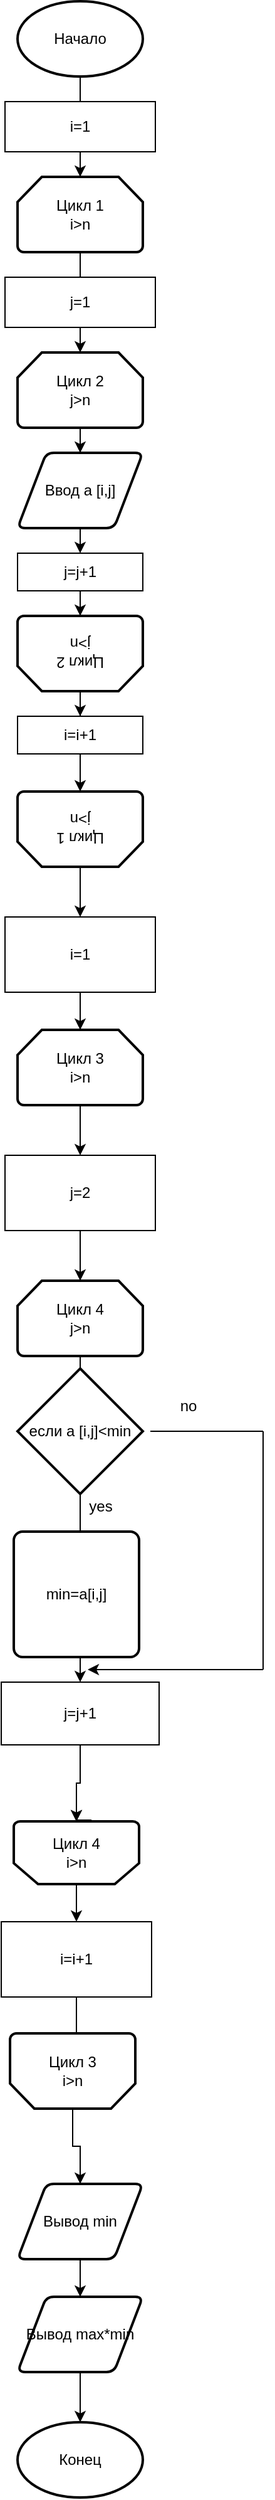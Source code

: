 <mxfile version="20.5.3"><diagram id="C5RBs43oDa-KdzZeNtuy" name="Page-1"><mxGraphModel dx="668" dy="1777" grid="1" gridSize="10" guides="1" tooltips="1" connect="1" arrows="1" fold="1" page="1" pageScale="1" pageWidth="827" pageHeight="1169" math="0" shadow="0"><root><mxCell id="WIyWlLk6GJQsqaUBKTNV-0"/><mxCell id="WIyWlLk6GJQsqaUBKTNV-1" parent="WIyWlLk6GJQsqaUBKTNV-0"/><mxCell id="aPJeIDxqthc4ihallZMu-2" style="edgeStyle=orthogonalEdgeStyle;rounded=0;orthogonalLoop=1;jettySize=auto;html=1;exitX=0.5;exitY=1;exitDx=0;exitDy=0;exitPerimeter=0;entryX=0.5;entryY=0;entryDx=0;entryDy=0;" edge="1" parent="WIyWlLk6GJQsqaUBKTNV-1" source="aPJeIDxqthc4ihallZMu-0"><mxGeometry relative="1" as="geometry"><mxPoint x="414" y="90" as="targetPoint"/></mxGeometry></mxCell><mxCell id="aPJeIDxqthc4ihallZMu-0" value="&lt;div&gt;Начало&lt;/div&gt;" style="strokeWidth=2;html=1;shape=mxgraph.flowchart.start_1;whiteSpace=wrap;" vertex="1" parent="WIyWlLk6GJQsqaUBKTNV-1"><mxGeometry x="364" width="100" height="60" as="geometry"/></mxCell><mxCell id="aPJeIDxqthc4ihallZMu-10" style="edgeStyle=orthogonalEdgeStyle;rounded=0;orthogonalLoop=1;jettySize=auto;html=1;exitX=0.5;exitY=1;exitDx=0;exitDy=0;entryX=0.5;entryY=0;entryDx=0;entryDy=0;" edge="1" parent="WIyWlLk6GJQsqaUBKTNV-1"><mxGeometry relative="1" as="geometry"><mxPoint x="414" y="150" as="sourcePoint"/><mxPoint x="414" y="180" as="targetPoint"/></mxGeometry></mxCell><mxCell id="aPJeIDxqthc4ihallZMu-14" value="" style="edgeStyle=orthogonalEdgeStyle;rounded=0;orthogonalLoop=1;jettySize=auto;html=1;" edge="1" parent="WIyWlLk6GJQsqaUBKTNV-1" source="aPJeIDxqthc4ihallZMu-12" target="aPJeIDxqthc4ihallZMu-13"><mxGeometry relative="1" as="geometry"/></mxCell><mxCell id="aPJeIDxqthc4ihallZMu-12" value="&lt;div&gt;Цикл 1&lt;/div&gt;&lt;div&gt;i&amp;gt;n&lt;br&gt;&lt;/div&gt;" style="strokeWidth=2;html=1;shape=mxgraph.flowchart.loop_limit;whiteSpace=wrap;" vertex="1" parent="WIyWlLk6GJQsqaUBKTNV-1"><mxGeometry x="364" y="140" width="100" height="60" as="geometry"/></mxCell><mxCell id="aPJeIDxqthc4ihallZMu-18" value="" style="edgeStyle=orthogonalEdgeStyle;rounded=0;orthogonalLoop=1;jettySize=auto;html=1;" edge="1" parent="WIyWlLk6GJQsqaUBKTNV-1" source="aPJeIDxqthc4ihallZMu-13" target="aPJeIDxqthc4ihallZMu-17"><mxGeometry relative="1" as="geometry"/></mxCell><mxCell id="aPJeIDxqthc4ihallZMu-13" value="&lt;div&gt;Цикл 2&lt;/div&gt;&lt;div&gt;j&amp;gt;n&lt;br&gt;&lt;/div&gt;" style="strokeWidth=2;html=1;shape=mxgraph.flowchart.loop_limit;whiteSpace=wrap;" vertex="1" parent="WIyWlLk6GJQsqaUBKTNV-1"><mxGeometry x="364" y="280" width="100" height="60" as="geometry"/></mxCell><mxCell id="aPJeIDxqthc4ihallZMu-16" style="edgeStyle=orthogonalEdgeStyle;rounded=0;orthogonalLoop=1;jettySize=auto;html=1;exitX=0.5;exitY=1;exitDx=0;exitDy=0;entryX=0.5;entryY=0;entryDx=0;entryDy=0;entryPerimeter=0;" edge="1" parent="WIyWlLk6GJQsqaUBKTNV-1" source="aPJeIDxqthc4ihallZMu-15" target="aPJeIDxqthc4ihallZMu-12"><mxGeometry relative="1" as="geometry"/></mxCell><mxCell id="aPJeIDxqthc4ihallZMu-15" value="&lt;div&gt;i=1&lt;/div&gt;" style="rounded=0;whiteSpace=wrap;html=1;" vertex="1" parent="WIyWlLk6GJQsqaUBKTNV-1"><mxGeometry x="354" y="80" width="120" height="40" as="geometry"/></mxCell><mxCell id="aPJeIDxqthc4ihallZMu-26" style="edgeStyle=orthogonalEdgeStyle;rounded=0;orthogonalLoop=1;jettySize=auto;html=1;exitX=0.5;exitY=1;exitDx=0;exitDy=0;entryX=0.5;entryY=0;entryDx=0;entryDy=0;" edge="1" parent="WIyWlLk6GJQsqaUBKTNV-1" source="aPJeIDxqthc4ihallZMu-17" target="aPJeIDxqthc4ihallZMu-21"><mxGeometry relative="1" as="geometry"/></mxCell><mxCell id="aPJeIDxqthc4ihallZMu-17" value="Ввод a [i,j]" style="shape=parallelogram;html=1;strokeWidth=2;perimeter=parallelogramPerimeter;whiteSpace=wrap;rounded=1;arcSize=12;size=0.23;" vertex="1" parent="WIyWlLk6GJQsqaUBKTNV-1"><mxGeometry x="364" y="360" width="100" height="60" as="geometry"/></mxCell><mxCell id="aPJeIDxqthc4ihallZMu-19" value="&lt;div&gt;j=1&lt;/div&gt;" style="rounded=0;whiteSpace=wrap;html=1;" vertex="1" parent="WIyWlLk6GJQsqaUBKTNV-1"><mxGeometry x="354" y="220" width="120" height="40" as="geometry"/></mxCell><mxCell id="aPJeIDxqthc4ihallZMu-27" style="edgeStyle=orthogonalEdgeStyle;rounded=0;orthogonalLoop=1;jettySize=auto;html=1;exitX=0.5;exitY=1;exitDx=0;exitDy=0;" edge="1" parent="WIyWlLk6GJQsqaUBKTNV-1" source="aPJeIDxqthc4ihallZMu-21" target="aPJeIDxqthc4ihallZMu-22"><mxGeometry relative="1" as="geometry"/></mxCell><mxCell id="aPJeIDxqthc4ihallZMu-21" value="j=j+1" style="rounded=0;whiteSpace=wrap;html=1;" vertex="1" parent="WIyWlLk6GJQsqaUBKTNV-1"><mxGeometry x="364" y="440" width="100" height="30" as="geometry"/></mxCell><mxCell id="aPJeIDxqthc4ihallZMu-28" style="edgeStyle=orthogonalEdgeStyle;rounded=0;orthogonalLoop=1;jettySize=auto;html=1;exitX=0.5;exitY=0;exitDx=0;exitDy=0;exitPerimeter=0;" edge="1" parent="WIyWlLk6GJQsqaUBKTNV-1" source="aPJeIDxqthc4ihallZMu-22" target="aPJeIDxqthc4ihallZMu-23"><mxGeometry relative="1" as="geometry"/></mxCell><mxCell id="aPJeIDxqthc4ihallZMu-22" value="&lt;div&gt;Цикл 2&lt;/div&gt;&lt;div&gt;j&amp;gt;n&lt;br&gt;&lt;/div&gt;" style="strokeWidth=2;html=1;shape=mxgraph.flowchart.loop_limit;whiteSpace=wrap;rotation=-180;" vertex="1" parent="WIyWlLk6GJQsqaUBKTNV-1"><mxGeometry x="364" y="490" width="100" height="60" as="geometry"/></mxCell><mxCell id="aPJeIDxqthc4ihallZMu-29" style="edgeStyle=orthogonalEdgeStyle;rounded=0;orthogonalLoop=1;jettySize=auto;html=1;exitX=0.5;exitY=1;exitDx=0;exitDy=0;entryX=0.5;entryY=1;entryDx=0;entryDy=0;entryPerimeter=0;" edge="1" parent="WIyWlLk6GJQsqaUBKTNV-1" source="aPJeIDxqthc4ihallZMu-23" target="aPJeIDxqthc4ihallZMu-24"><mxGeometry relative="1" as="geometry"/></mxCell><mxCell id="aPJeIDxqthc4ihallZMu-23" value="i=i+1" style="rounded=0;whiteSpace=wrap;html=1;" vertex="1" parent="WIyWlLk6GJQsqaUBKTNV-1"><mxGeometry x="364" y="570" width="100" height="30" as="geometry"/></mxCell><mxCell id="aPJeIDxqthc4ihallZMu-33" style="edgeStyle=orthogonalEdgeStyle;rounded=0;orthogonalLoop=1;jettySize=auto;html=1;exitX=0.5;exitY=0;exitDx=0;exitDy=0;exitPerimeter=0;entryX=0.5;entryY=0;entryDx=0;entryDy=0;" edge="1" parent="WIyWlLk6GJQsqaUBKTNV-1" source="aPJeIDxqthc4ihallZMu-24" target="aPJeIDxqthc4ihallZMu-32"><mxGeometry relative="1" as="geometry"/></mxCell><mxCell id="aPJeIDxqthc4ihallZMu-24" value="&lt;div&gt;Цикл 1&lt;br&gt;&lt;/div&gt;&lt;div&gt;j&amp;gt;n&lt;br&gt;&lt;/div&gt;" style="strokeWidth=2;html=1;shape=mxgraph.flowchart.loop_limit;whiteSpace=wrap;rotation=-180;" vertex="1" parent="WIyWlLk6GJQsqaUBKTNV-1"><mxGeometry x="364" y="630" width="100" height="60" as="geometry"/></mxCell><mxCell id="aPJeIDxqthc4ihallZMu-36" style="edgeStyle=orthogonalEdgeStyle;rounded=0;orthogonalLoop=1;jettySize=auto;html=1;exitX=0.5;exitY=1;exitDx=0;exitDy=0;exitPerimeter=0;entryX=0.5;entryY=0;entryDx=0;entryDy=0;" edge="1" parent="WIyWlLk6GJQsqaUBKTNV-1" source="aPJeIDxqthc4ihallZMu-30" target="aPJeIDxqthc4ihallZMu-35"><mxGeometry relative="1" as="geometry"/></mxCell><mxCell id="aPJeIDxqthc4ihallZMu-30" value="&lt;div&gt;Цикл 3&lt;br&gt;&lt;/div&gt;&lt;div&gt;i&amp;gt;n&lt;br&gt;&lt;/div&gt;" style="strokeWidth=2;html=1;shape=mxgraph.flowchart.loop_limit;whiteSpace=wrap;" vertex="1" parent="WIyWlLk6GJQsqaUBKTNV-1"><mxGeometry x="364" y="820" width="100" height="60" as="geometry"/></mxCell><mxCell id="aPJeIDxqthc4ihallZMu-34" style="edgeStyle=orthogonalEdgeStyle;rounded=0;orthogonalLoop=1;jettySize=auto;html=1;exitX=0.5;exitY=1;exitDx=0;exitDy=0;entryX=0.5;entryY=0;entryDx=0;entryDy=0;entryPerimeter=0;" edge="1" parent="WIyWlLk6GJQsqaUBKTNV-1" source="aPJeIDxqthc4ihallZMu-32" target="aPJeIDxqthc4ihallZMu-30"><mxGeometry relative="1" as="geometry"/></mxCell><mxCell id="aPJeIDxqthc4ihallZMu-32" value="i=1" style="rounded=0;whiteSpace=wrap;html=1;" vertex="1" parent="WIyWlLk6GJQsqaUBKTNV-1"><mxGeometry x="354" y="730" width="120" height="60" as="geometry"/></mxCell><mxCell id="aPJeIDxqthc4ihallZMu-38" style="edgeStyle=orthogonalEdgeStyle;rounded=0;orthogonalLoop=1;jettySize=auto;html=1;exitX=0.5;exitY=1;exitDx=0;exitDy=0;entryX=0.5;entryY=0;entryDx=0;entryDy=0;entryPerimeter=0;" edge="1" parent="WIyWlLk6GJQsqaUBKTNV-1" source="aPJeIDxqthc4ihallZMu-35" target="aPJeIDxqthc4ihallZMu-37"><mxGeometry relative="1" as="geometry"/></mxCell><mxCell id="aPJeIDxqthc4ihallZMu-35" value="j=2" style="rounded=0;whiteSpace=wrap;html=1;" vertex="1" parent="WIyWlLk6GJQsqaUBKTNV-1"><mxGeometry x="354" y="920" width="120" height="60" as="geometry"/></mxCell><mxCell id="aPJeIDxqthc4ihallZMu-40" style="edgeStyle=orthogonalEdgeStyle;rounded=0;orthogonalLoop=1;jettySize=auto;html=1;exitX=0.5;exitY=1;exitDx=0;exitDy=0;exitPerimeter=0;entryX=0.5;entryY=0;entryDx=0;entryDy=0;entryPerimeter=0;" edge="1" parent="WIyWlLk6GJQsqaUBKTNV-1" source="aPJeIDxqthc4ihallZMu-37"><mxGeometry relative="1" as="geometry"><mxPoint x="414" y="1130" as="targetPoint"/></mxGeometry></mxCell><mxCell id="aPJeIDxqthc4ihallZMu-37" value="&lt;div&gt;Цикл 4&lt;br&gt;&lt;/div&gt;&lt;div&gt;j&amp;gt;n&lt;br&gt;&lt;/div&gt;" style="strokeWidth=2;html=1;shape=mxgraph.flowchart.loop_limit;whiteSpace=wrap;" vertex="1" parent="WIyWlLk6GJQsqaUBKTNV-1"><mxGeometry x="364" y="1020" width="100" height="60" as="geometry"/></mxCell><mxCell id="aPJeIDxqthc4ihallZMu-47" style="edgeStyle=orthogonalEdgeStyle;rounded=0;orthogonalLoop=1;jettySize=auto;html=1;exitX=0.5;exitY=1;exitDx=0;exitDy=0;entryX=0.5;entryY=1;entryDx=0;entryDy=0;entryPerimeter=0;" edge="1" parent="WIyWlLk6GJQsqaUBKTNV-1" target="aPJeIDxqthc4ihallZMu-46"><mxGeometry relative="1" as="geometry"><mxPoint x="423" y="1450" as="sourcePoint"/></mxGeometry></mxCell><mxCell id="aPJeIDxqthc4ihallZMu-82" style="edgeStyle=orthogonalEdgeStyle;rounded=0;orthogonalLoop=1;jettySize=auto;html=1;exitX=0.5;exitY=1;exitDx=0;exitDy=0;entryX=0.5;entryY=1;entryDx=0;entryDy=0;entryPerimeter=0;" edge="1" parent="WIyWlLk6GJQsqaUBKTNV-1" source="aPJeIDxqthc4ihallZMu-44" target="aPJeIDxqthc4ihallZMu-46"><mxGeometry relative="1" as="geometry"/></mxCell><mxCell id="aPJeIDxqthc4ihallZMu-44" value="j=j+1" style="rounded=0;whiteSpace=wrap;html=1;" vertex="1" parent="WIyWlLk6GJQsqaUBKTNV-1"><mxGeometry x="351" y="1340" width="126" height="50" as="geometry"/></mxCell><mxCell id="aPJeIDxqthc4ihallZMu-49" style="edgeStyle=orthogonalEdgeStyle;rounded=0;orthogonalLoop=1;jettySize=auto;html=1;exitX=0.5;exitY=0;exitDx=0;exitDy=0;exitPerimeter=0;entryX=0.5;entryY=0;entryDx=0;entryDy=0;" edge="1" parent="WIyWlLk6GJQsqaUBKTNV-1" source="aPJeIDxqthc4ihallZMu-46" target="aPJeIDxqthc4ihallZMu-48"><mxGeometry relative="1" as="geometry"/></mxCell><mxCell id="aPJeIDxqthc4ihallZMu-46" value="&lt;div&gt;Цикл 4&lt;br&gt;&lt;/div&gt;&lt;div&gt;i&amp;gt;n&lt;br&gt;&lt;/div&gt;" style="strokeWidth=2;html=1;shape=mxgraph.flowchart.loop_limit;whiteSpace=wrap;direction=west;" vertex="1" parent="WIyWlLk6GJQsqaUBKTNV-1"><mxGeometry x="361" y="1451" width="100" height="50" as="geometry"/></mxCell><mxCell id="aPJeIDxqthc4ihallZMu-51" style="edgeStyle=orthogonalEdgeStyle;rounded=0;orthogonalLoop=1;jettySize=auto;html=1;exitX=0.5;exitY=1;exitDx=0;exitDy=0;" edge="1" parent="WIyWlLk6GJQsqaUBKTNV-1" source="aPJeIDxqthc4ihallZMu-48"><mxGeometry relative="1" as="geometry"><mxPoint x="411" y="1631" as="targetPoint"/></mxGeometry></mxCell><mxCell id="aPJeIDxqthc4ihallZMu-48" value="i=i+1" style="rounded=0;whiteSpace=wrap;html=1;" vertex="1" parent="WIyWlLk6GJQsqaUBKTNV-1"><mxGeometry x="351" y="1531" width="120" height="60" as="geometry"/></mxCell><mxCell id="aPJeIDxqthc4ihallZMu-54" style="edgeStyle=orthogonalEdgeStyle;rounded=0;orthogonalLoop=1;jettySize=auto;html=1;exitX=0.5;exitY=0;exitDx=0;exitDy=0;exitPerimeter=0;entryX=0.5;entryY=0;entryDx=0;entryDy=0;" edge="1" parent="WIyWlLk6GJQsqaUBKTNV-1" source="aPJeIDxqthc4ihallZMu-50" target="aPJeIDxqthc4ihallZMu-57"><mxGeometry relative="1" as="geometry"><mxPoint x="411" y="1700" as="targetPoint"/></mxGeometry></mxCell><mxCell id="aPJeIDxqthc4ihallZMu-50" value="&lt;div&gt;Цикл 3&lt;br&gt;&lt;/div&gt;&lt;div&gt;i&amp;gt;n&lt;br&gt;&lt;/div&gt;" style="strokeWidth=2;html=1;shape=mxgraph.flowchart.loop_limit;whiteSpace=wrap;direction=west;" vertex="1" parent="WIyWlLk6GJQsqaUBKTNV-1"><mxGeometry x="358" y="1620" width="100" height="60" as="geometry"/></mxCell><mxCell id="aPJeIDxqthc4ihallZMu-66" style="edgeStyle=orthogonalEdgeStyle;rounded=0;orthogonalLoop=1;jettySize=auto;html=1;exitX=0.5;exitY=1;exitDx=0;exitDy=0;entryX=0.5;entryY=0;entryDx=0;entryDy=0;" edge="1" parent="WIyWlLk6GJQsqaUBKTNV-1" source="aPJeIDxqthc4ihallZMu-57" target="aPJeIDxqthc4ihallZMu-65"><mxGeometry relative="1" as="geometry"/></mxCell><mxCell id="aPJeIDxqthc4ihallZMu-57" value="Вывод min" style="shape=parallelogram;html=1;strokeWidth=2;perimeter=parallelogramPerimeter;whiteSpace=wrap;rounded=1;arcSize=12;size=0.23;" vertex="1" parent="WIyWlLk6GJQsqaUBKTNV-1"><mxGeometry x="364" y="1740" width="100" height="60" as="geometry"/></mxCell><mxCell id="aPJeIDxqthc4ihallZMu-68" style="edgeStyle=orthogonalEdgeStyle;rounded=0;orthogonalLoop=1;jettySize=auto;html=1;exitX=0.5;exitY=1;exitDx=0;exitDy=0;entryX=0.5;entryY=0;entryDx=0;entryDy=0;entryPerimeter=0;" edge="1" parent="WIyWlLk6GJQsqaUBKTNV-1" source="aPJeIDxqthc4ihallZMu-65" target="aPJeIDxqthc4ihallZMu-67"><mxGeometry relative="1" as="geometry"/></mxCell><mxCell id="aPJeIDxqthc4ihallZMu-65" value="Вывод max*min" style="shape=parallelogram;html=1;strokeWidth=2;perimeter=parallelogramPerimeter;whiteSpace=wrap;rounded=1;arcSize=12;size=0.23;" vertex="1" parent="WIyWlLk6GJQsqaUBKTNV-1"><mxGeometry x="364" y="1830" width="100" height="60" as="geometry"/></mxCell><mxCell id="aPJeIDxqthc4ihallZMu-67" value="Конец" style="strokeWidth=2;html=1;shape=mxgraph.flowchart.start_1;whiteSpace=wrap;" vertex="1" parent="WIyWlLk6GJQsqaUBKTNV-1"><mxGeometry x="364" y="1930" width="100" height="60" as="geometry"/></mxCell><mxCell id="aPJeIDxqthc4ihallZMu-71" style="edgeStyle=orthogonalEdgeStyle;rounded=0;orthogonalLoop=1;jettySize=auto;html=1;exitX=0.5;exitY=1;exitDx=0;exitDy=0;exitPerimeter=0;entryX=0.53;entryY=0.1;entryDx=0;entryDy=0;entryPerimeter=0;" edge="1" parent="WIyWlLk6GJQsqaUBKTNV-1" source="aPJeIDxqthc4ihallZMu-69" target="aPJeIDxqthc4ihallZMu-70"><mxGeometry relative="1" as="geometry"/></mxCell><mxCell id="aPJeIDxqthc4ihallZMu-69" value="если a [i,j]&amp;lt;min" style="strokeWidth=2;html=1;shape=mxgraph.flowchart.decision;whiteSpace=wrap;" vertex="1" parent="WIyWlLk6GJQsqaUBKTNV-1"><mxGeometry x="364" y="1090" width="100" height="100" as="geometry"/></mxCell><mxCell id="aPJeIDxqthc4ihallZMu-81" style="edgeStyle=orthogonalEdgeStyle;rounded=0;orthogonalLoop=1;jettySize=auto;html=1;exitX=0.5;exitY=1;exitDx=0;exitDy=0;entryX=0.5;entryY=0;entryDx=0;entryDy=0;" edge="1" parent="WIyWlLk6GJQsqaUBKTNV-1" source="aPJeIDxqthc4ihallZMu-70" target="aPJeIDxqthc4ihallZMu-44"><mxGeometry relative="1" as="geometry"/></mxCell><mxCell id="aPJeIDxqthc4ihallZMu-70" value="min=a[i,j]" style="rounded=1;whiteSpace=wrap;html=1;absoluteArcSize=1;arcSize=14;strokeWidth=2;" vertex="1" parent="WIyWlLk6GJQsqaUBKTNV-1"><mxGeometry x="361" y="1220" width="100" height="100" as="geometry"/></mxCell><mxCell id="aPJeIDxqthc4ihallZMu-72" value="yes" style="text;html=1;align=center;verticalAlign=middle;resizable=0;points=[];autosize=1;strokeColor=none;fillColor=none;" vertex="1" parent="WIyWlLk6GJQsqaUBKTNV-1"><mxGeometry x="410" y="1185" width="40" height="30" as="geometry"/></mxCell><mxCell id="aPJeIDxqthc4ihallZMu-73" value="" style="endArrow=none;html=1;rounded=0;" edge="1" parent="WIyWlLk6GJQsqaUBKTNV-1"><mxGeometry width="50" height="50" relative="1" as="geometry"><mxPoint x="470" y="1140" as="sourcePoint"/><mxPoint x="560" y="1140" as="targetPoint"/></mxGeometry></mxCell><mxCell id="aPJeIDxqthc4ihallZMu-76" value="" style="endArrow=none;html=1;rounded=0;" edge="1" parent="WIyWlLk6GJQsqaUBKTNV-1"><mxGeometry width="50" height="50" relative="1" as="geometry"><mxPoint x="560" y="1330" as="sourcePoint"/><mxPoint x="560" y="1140" as="targetPoint"/></mxGeometry></mxCell><mxCell id="aPJeIDxqthc4ihallZMu-77" value="" style="endArrow=classic;html=1;rounded=0;" edge="1" parent="WIyWlLk6GJQsqaUBKTNV-1"><mxGeometry width="50" height="50" relative="1" as="geometry"><mxPoint x="560" y="1330" as="sourcePoint"/><mxPoint x="420" y="1330" as="targetPoint"/><Array as="points"/></mxGeometry></mxCell><mxCell id="aPJeIDxqthc4ihallZMu-80" value="no" style="text;html=1;align=center;verticalAlign=middle;resizable=0;points=[];autosize=1;strokeColor=none;fillColor=none;" vertex="1" parent="WIyWlLk6GJQsqaUBKTNV-1"><mxGeometry x="480" y="1105" width="40" height="30" as="geometry"/></mxCell></root></mxGraphModel></diagram></mxfile>
